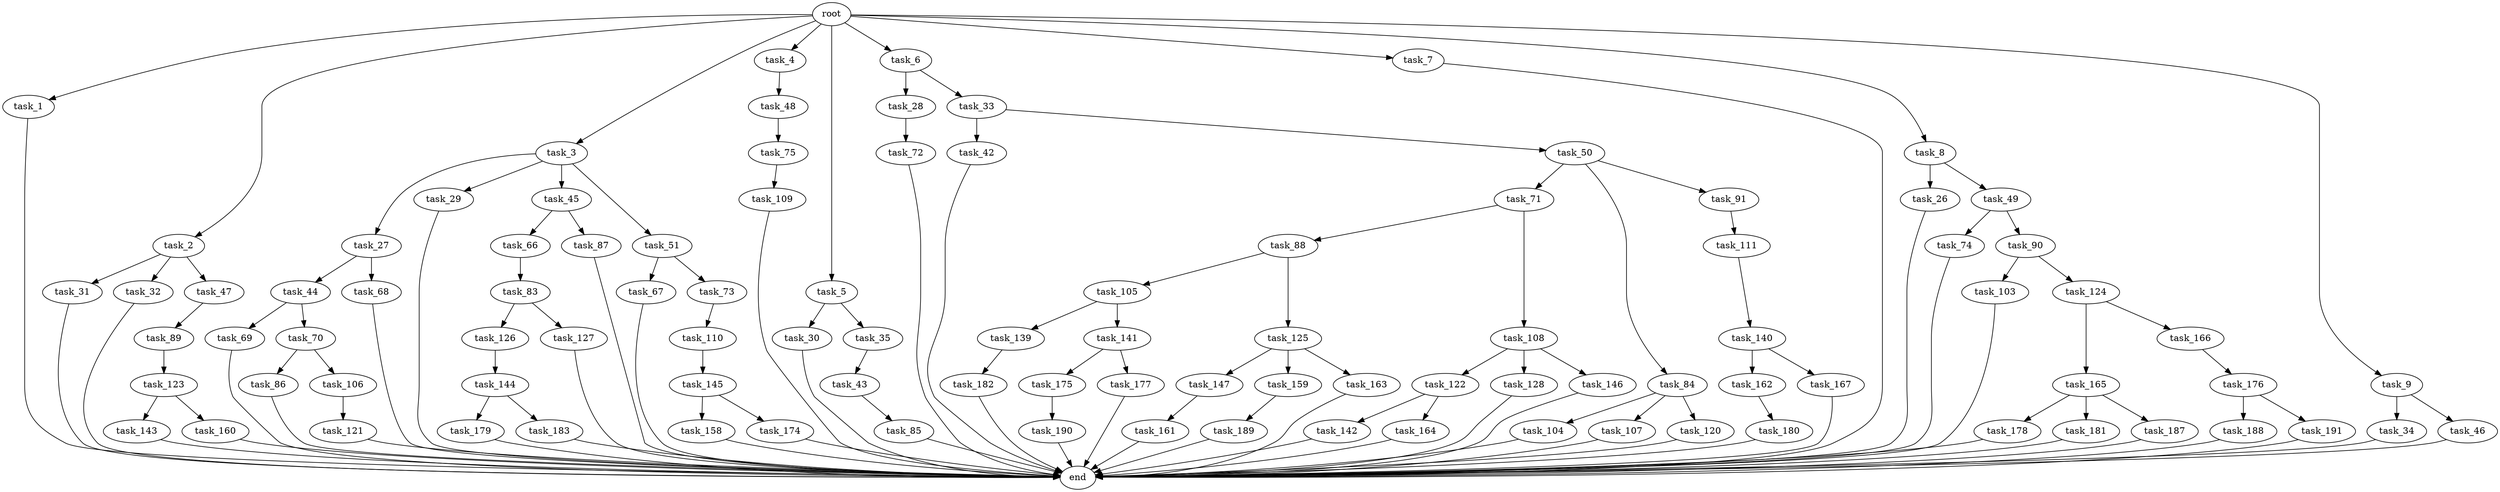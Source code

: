 digraph G {
  root [size="0.000000"];
  task_1 [size="10.240000"];
  task_2 [size="10.240000"];
  task_3 [size="10.240000"];
  task_4 [size="10.240000"];
  task_5 [size="10.240000"];
  task_6 [size="10.240000"];
  task_7 [size="10.240000"];
  task_8 [size="10.240000"];
  task_9 [size="10.240000"];
  task_26 [size="4209067950.080000"];
  task_27 [size="6957847019.520000"];
  task_28 [size="343597383.680000"];
  task_29 [size="6957847019.520000"];
  task_30 [size="1374389534.720000"];
  task_31 [size="1374389534.720000"];
  task_32 [size="1374389534.720000"];
  task_33 [size="343597383.680000"];
  task_34 [size="773094113.280000"];
  task_35 [size="1374389534.720000"];
  task_42 [size="6957847019.520000"];
  task_43 [size="4209067950.080000"];
  task_44 [size="5497558138.880000"];
  task_45 [size="6957847019.520000"];
  task_46 [size="773094113.280000"];
  task_47 [size="1374389534.720000"];
  task_48 [size="3092376453.120000"];
  task_49 [size="4209067950.080000"];
  task_50 [size="6957847019.520000"];
  task_51 [size="6957847019.520000"];
  task_66 [size="8589934592.000000"];
  task_67 [size="2147483648.000000"];
  task_68 [size="5497558138.880000"];
  task_69 [size="773094113.280000"];
  task_70 [size="773094113.280000"];
  task_71 [size="4209067950.080000"];
  task_72 [size="2147483648.000000"];
  task_73 [size="2147483648.000000"];
  task_74 [size="4209067950.080000"];
  task_75 [size="343597383.680000"];
  task_83 [size="6957847019.520000"];
  task_84 [size="4209067950.080000"];
  task_85 [size="3092376453.120000"];
  task_86 [size="6957847019.520000"];
  task_87 [size="8589934592.000000"];
  task_88 [size="3092376453.120000"];
  task_89 [size="3092376453.120000"];
  task_90 [size="4209067950.080000"];
  task_91 [size="4209067950.080000"];
  task_103 [size="773094113.280000"];
  task_104 [size="3092376453.120000"];
  task_105 [size="3092376453.120000"];
  task_106 [size="6957847019.520000"];
  task_107 [size="3092376453.120000"];
  task_108 [size="3092376453.120000"];
  task_109 [size="4209067950.080000"];
  task_110 [size="1374389534.720000"];
  task_111 [size="8589934592.000000"];
  task_120 [size="3092376453.120000"];
  task_121 [size="343597383.680000"];
  task_122 [size="2147483648.000000"];
  task_123 [size="3092376453.120000"];
  task_124 [size="773094113.280000"];
  task_125 [size="3092376453.120000"];
  task_126 [size="6957847019.520000"];
  task_127 [size="6957847019.520000"];
  task_128 [size="2147483648.000000"];
  task_139 [size="8589934592.000000"];
  task_140 [size="773094113.280000"];
  task_141 [size="8589934592.000000"];
  task_142 [size="4209067950.080000"];
  task_143 [size="5497558138.880000"];
  task_144 [size="343597383.680000"];
  task_145 [size="343597383.680000"];
  task_146 [size="2147483648.000000"];
  task_147 [size="8589934592.000000"];
  task_158 [size="3092376453.120000"];
  task_159 [size="8589934592.000000"];
  task_160 [size="5497558138.880000"];
  task_161 [size="4209067950.080000"];
  task_162 [size="773094113.280000"];
  task_163 [size="8589934592.000000"];
  task_164 [size="4209067950.080000"];
  task_165 [size="5497558138.880000"];
  task_166 [size="5497558138.880000"];
  task_167 [size="773094113.280000"];
  task_174 [size="3092376453.120000"];
  task_175 [size="8589934592.000000"];
  task_176 [size="8589934592.000000"];
  task_177 [size="8589934592.000000"];
  task_178 [size="3092376453.120000"];
  task_179 [size="2147483648.000000"];
  task_180 [size="2147483648.000000"];
  task_181 [size="3092376453.120000"];
  task_182 [size="1374389534.720000"];
  task_183 [size="2147483648.000000"];
  task_187 [size="3092376453.120000"];
  task_188 [size="1374389534.720000"];
  task_189 [size="6957847019.520000"];
  task_190 [size="5497558138.880000"];
  task_191 [size="1374389534.720000"];
  end [size="0.000000"];

  root -> task_1 [size="1.000000"];
  root -> task_2 [size="1.000000"];
  root -> task_3 [size="1.000000"];
  root -> task_4 [size="1.000000"];
  root -> task_5 [size="1.000000"];
  root -> task_6 [size="1.000000"];
  root -> task_7 [size="1.000000"];
  root -> task_8 [size="1.000000"];
  root -> task_9 [size="1.000000"];
  task_1 -> end [size="1.000000"];
  task_2 -> task_31 [size="134217728.000000"];
  task_2 -> task_32 [size="134217728.000000"];
  task_2 -> task_47 [size="134217728.000000"];
  task_3 -> task_27 [size="679477248.000000"];
  task_3 -> task_29 [size="679477248.000000"];
  task_3 -> task_45 [size="679477248.000000"];
  task_3 -> task_51 [size="679477248.000000"];
  task_4 -> task_48 [size="301989888.000000"];
  task_5 -> task_30 [size="134217728.000000"];
  task_5 -> task_35 [size="134217728.000000"];
  task_6 -> task_28 [size="33554432.000000"];
  task_6 -> task_33 [size="33554432.000000"];
  task_7 -> end [size="1.000000"];
  task_8 -> task_26 [size="411041792.000000"];
  task_8 -> task_49 [size="411041792.000000"];
  task_9 -> task_34 [size="75497472.000000"];
  task_9 -> task_46 [size="75497472.000000"];
  task_26 -> end [size="1.000000"];
  task_27 -> task_44 [size="536870912.000000"];
  task_27 -> task_68 [size="536870912.000000"];
  task_28 -> task_72 [size="209715200.000000"];
  task_29 -> end [size="1.000000"];
  task_30 -> end [size="1.000000"];
  task_31 -> end [size="1.000000"];
  task_32 -> end [size="1.000000"];
  task_33 -> task_42 [size="679477248.000000"];
  task_33 -> task_50 [size="679477248.000000"];
  task_34 -> end [size="1.000000"];
  task_35 -> task_43 [size="411041792.000000"];
  task_42 -> end [size="1.000000"];
  task_43 -> task_85 [size="301989888.000000"];
  task_44 -> task_69 [size="75497472.000000"];
  task_44 -> task_70 [size="75497472.000000"];
  task_45 -> task_66 [size="838860800.000000"];
  task_45 -> task_87 [size="838860800.000000"];
  task_46 -> end [size="1.000000"];
  task_47 -> task_89 [size="301989888.000000"];
  task_48 -> task_75 [size="33554432.000000"];
  task_49 -> task_74 [size="411041792.000000"];
  task_49 -> task_90 [size="411041792.000000"];
  task_50 -> task_71 [size="411041792.000000"];
  task_50 -> task_84 [size="411041792.000000"];
  task_50 -> task_91 [size="411041792.000000"];
  task_51 -> task_67 [size="209715200.000000"];
  task_51 -> task_73 [size="209715200.000000"];
  task_66 -> task_83 [size="679477248.000000"];
  task_67 -> end [size="1.000000"];
  task_68 -> end [size="1.000000"];
  task_69 -> end [size="1.000000"];
  task_70 -> task_86 [size="679477248.000000"];
  task_70 -> task_106 [size="679477248.000000"];
  task_71 -> task_88 [size="301989888.000000"];
  task_71 -> task_108 [size="301989888.000000"];
  task_72 -> end [size="1.000000"];
  task_73 -> task_110 [size="134217728.000000"];
  task_74 -> end [size="1.000000"];
  task_75 -> task_109 [size="411041792.000000"];
  task_83 -> task_126 [size="679477248.000000"];
  task_83 -> task_127 [size="679477248.000000"];
  task_84 -> task_104 [size="301989888.000000"];
  task_84 -> task_107 [size="301989888.000000"];
  task_84 -> task_120 [size="301989888.000000"];
  task_85 -> end [size="1.000000"];
  task_86 -> end [size="1.000000"];
  task_87 -> end [size="1.000000"];
  task_88 -> task_105 [size="301989888.000000"];
  task_88 -> task_125 [size="301989888.000000"];
  task_89 -> task_123 [size="301989888.000000"];
  task_90 -> task_103 [size="75497472.000000"];
  task_90 -> task_124 [size="75497472.000000"];
  task_91 -> task_111 [size="838860800.000000"];
  task_103 -> end [size="1.000000"];
  task_104 -> end [size="1.000000"];
  task_105 -> task_139 [size="838860800.000000"];
  task_105 -> task_141 [size="838860800.000000"];
  task_106 -> task_121 [size="33554432.000000"];
  task_107 -> end [size="1.000000"];
  task_108 -> task_122 [size="209715200.000000"];
  task_108 -> task_128 [size="209715200.000000"];
  task_108 -> task_146 [size="209715200.000000"];
  task_109 -> end [size="1.000000"];
  task_110 -> task_145 [size="33554432.000000"];
  task_111 -> task_140 [size="75497472.000000"];
  task_120 -> end [size="1.000000"];
  task_121 -> end [size="1.000000"];
  task_122 -> task_142 [size="411041792.000000"];
  task_122 -> task_164 [size="411041792.000000"];
  task_123 -> task_143 [size="536870912.000000"];
  task_123 -> task_160 [size="536870912.000000"];
  task_124 -> task_165 [size="536870912.000000"];
  task_124 -> task_166 [size="536870912.000000"];
  task_125 -> task_147 [size="838860800.000000"];
  task_125 -> task_159 [size="838860800.000000"];
  task_125 -> task_163 [size="838860800.000000"];
  task_126 -> task_144 [size="33554432.000000"];
  task_127 -> end [size="1.000000"];
  task_128 -> end [size="1.000000"];
  task_139 -> task_182 [size="134217728.000000"];
  task_140 -> task_162 [size="75497472.000000"];
  task_140 -> task_167 [size="75497472.000000"];
  task_141 -> task_175 [size="838860800.000000"];
  task_141 -> task_177 [size="838860800.000000"];
  task_142 -> end [size="1.000000"];
  task_143 -> end [size="1.000000"];
  task_144 -> task_179 [size="209715200.000000"];
  task_144 -> task_183 [size="209715200.000000"];
  task_145 -> task_158 [size="301989888.000000"];
  task_145 -> task_174 [size="301989888.000000"];
  task_146 -> end [size="1.000000"];
  task_147 -> task_161 [size="411041792.000000"];
  task_158 -> end [size="1.000000"];
  task_159 -> task_189 [size="679477248.000000"];
  task_160 -> end [size="1.000000"];
  task_161 -> end [size="1.000000"];
  task_162 -> task_180 [size="209715200.000000"];
  task_163 -> end [size="1.000000"];
  task_164 -> end [size="1.000000"];
  task_165 -> task_178 [size="301989888.000000"];
  task_165 -> task_181 [size="301989888.000000"];
  task_165 -> task_187 [size="301989888.000000"];
  task_166 -> task_176 [size="838860800.000000"];
  task_167 -> end [size="1.000000"];
  task_174 -> end [size="1.000000"];
  task_175 -> task_190 [size="536870912.000000"];
  task_176 -> task_188 [size="134217728.000000"];
  task_176 -> task_191 [size="134217728.000000"];
  task_177 -> end [size="1.000000"];
  task_178 -> end [size="1.000000"];
  task_179 -> end [size="1.000000"];
  task_180 -> end [size="1.000000"];
  task_181 -> end [size="1.000000"];
  task_182 -> end [size="1.000000"];
  task_183 -> end [size="1.000000"];
  task_187 -> end [size="1.000000"];
  task_188 -> end [size="1.000000"];
  task_189 -> end [size="1.000000"];
  task_190 -> end [size="1.000000"];
  task_191 -> end [size="1.000000"];
}
